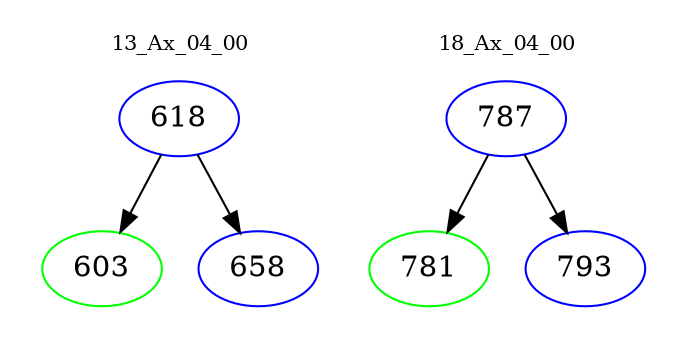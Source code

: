 digraph{
subgraph cluster_0 {
color = white
label = "13_Ax_04_00";
fontsize=10;
T0_618 [label="618", color="blue"]
T0_618 -> T0_603 [color="black"]
T0_603 [label="603", color="green"]
T0_618 -> T0_658 [color="black"]
T0_658 [label="658", color="blue"]
}
subgraph cluster_1 {
color = white
label = "18_Ax_04_00";
fontsize=10;
T1_787 [label="787", color="blue"]
T1_787 -> T1_781 [color="black"]
T1_781 [label="781", color="green"]
T1_787 -> T1_793 [color="black"]
T1_793 [label="793", color="blue"]
}
}
